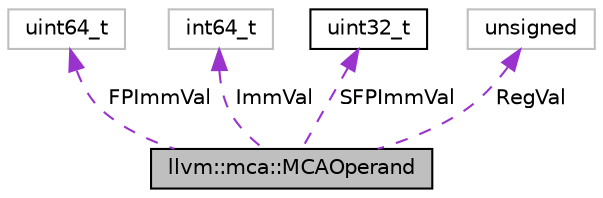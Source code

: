 digraph "llvm::mca::MCAOperand"
{
 // LATEX_PDF_SIZE
  bgcolor="transparent";
  edge [fontname="Helvetica",fontsize="10",labelfontname="Helvetica",labelfontsize="10"];
  node [fontname="Helvetica",fontsize="10",shape=record];
  Node1 [label="llvm::mca::MCAOperand",height=0.2,width=0.4,color="black", fillcolor="grey75", style="filled", fontcolor="black",tooltip="A representation of an mca::Instruction operand for use in mca::CustomBehaviour."];
  Node2 -> Node1 [dir="back",color="darkorchid3",fontsize="10",style="dashed",label=" FPImmVal" ,fontname="Helvetica"];
  Node2 [label="uint64_t",height=0.2,width=0.4,color="grey75",tooltip=" "];
  Node3 -> Node1 [dir="back",color="darkorchid3",fontsize="10",style="dashed",label=" ImmVal" ,fontname="Helvetica"];
  Node3 [label="int64_t",height=0.2,width=0.4,color="grey75",tooltip=" "];
  Node4 -> Node1 [dir="back",color="darkorchid3",fontsize="10",style="dashed",label=" SFPImmVal" ,fontname="Helvetica"];
  Node4 [label="uint32_t",height=0.2,width=0.4,color="black",URL="$classuint32__t.html",tooltip=" "];
  Node5 -> Node1 [dir="back",color="darkorchid3",fontsize="10",style="dashed",label=" RegVal" ,fontname="Helvetica"];
  Node5 [label="unsigned",height=0.2,width=0.4,color="grey75",tooltip=" "];
}

